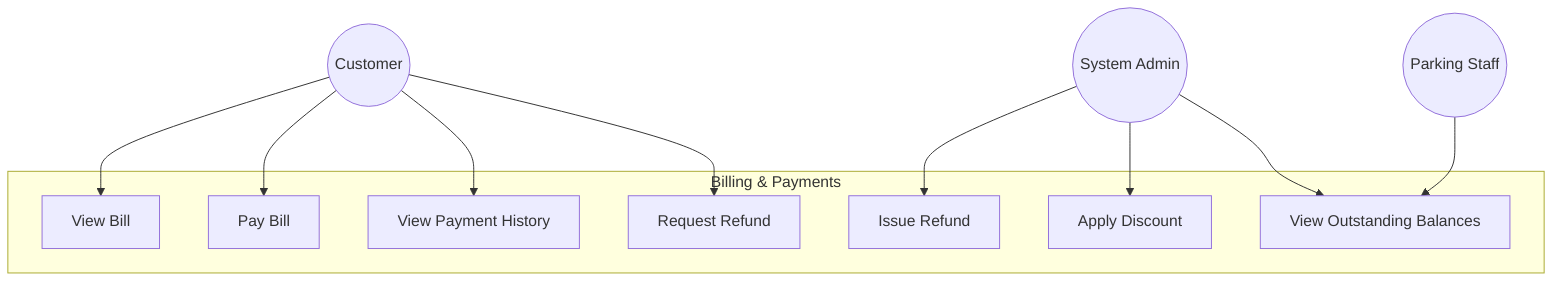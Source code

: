 graph TD
    Customer((Customer))
    Admin((System Admin))
    Staff((Parking Staff))

    subgraph "Billing & Payments"
        UC1[View Bill]
        UC2[Pay Bill]
        UC3[View Payment History]
        UC4[Request Refund]
        UC5[Issue Refund]
        UC6[Apply Discount]
        UC7[View Outstanding Balances]
    end

    Customer --> UC1
    Customer --> UC2
    Customer --> UC3
    Customer --> UC4
    Admin --> UC5
    Admin --> UC6
    Admin --> UC7
    Staff --> UC7
